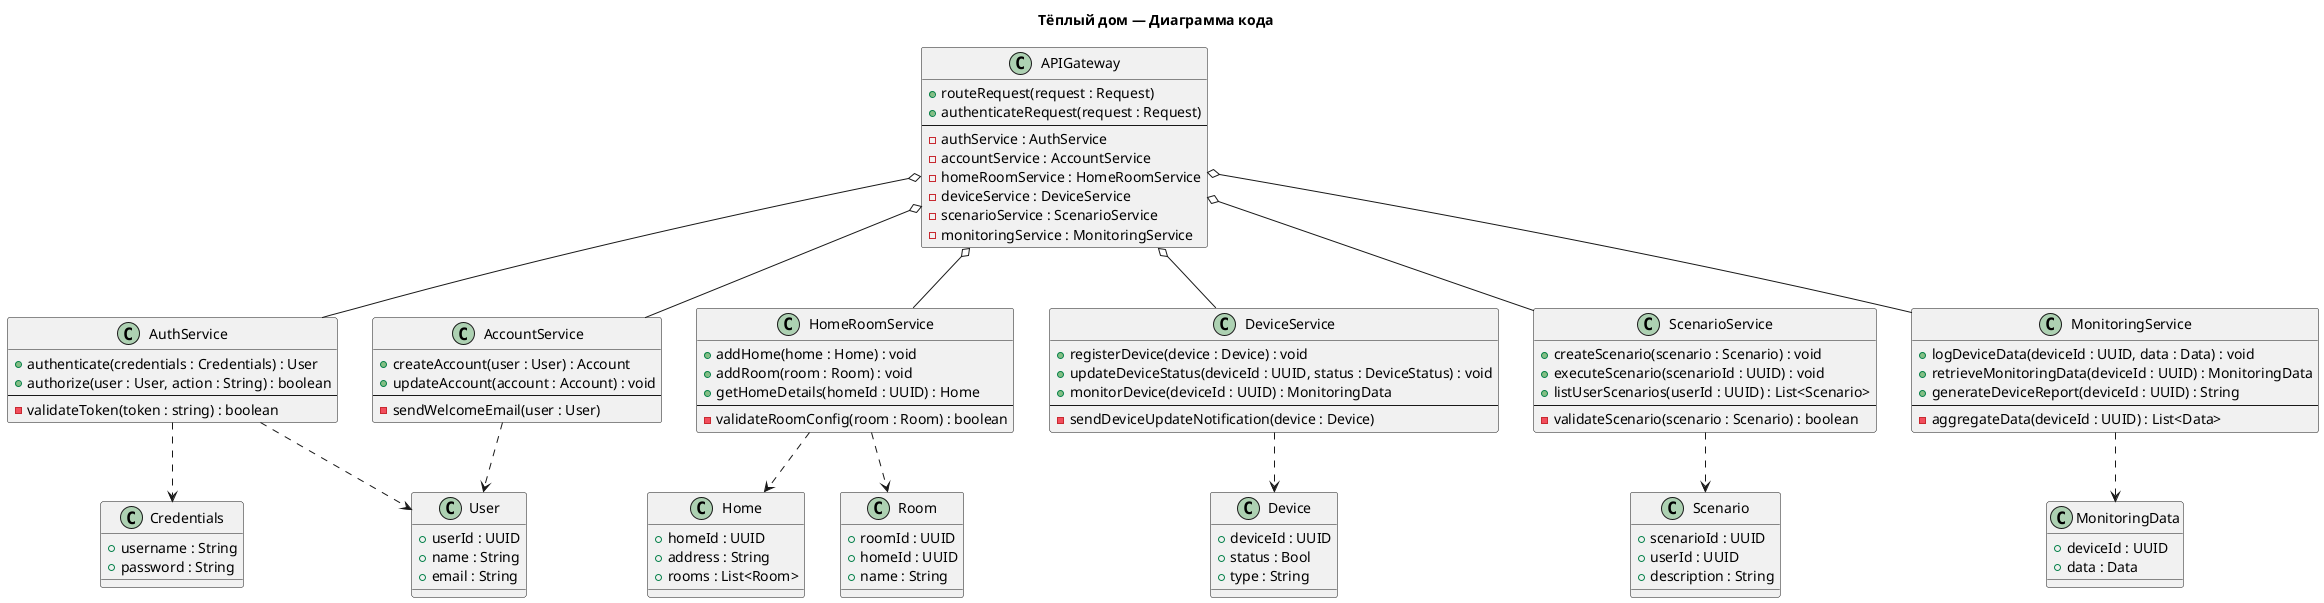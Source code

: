 @startuml
title Тёплый дом — Диаграмма кода

' Компонент API Gateway
class APIGateway {
  +routeRequest(request : Request)
  +authenticateRequest(request : Request)
  --
  -authService : AuthService
  -accountService : AccountService
  -homeRoomService : HomeRoomService
  -deviceService : DeviceService
  -scenarioService : ScenarioService
  -monitoringService : MonitoringService
}

' Компонент аутентификации
class AuthService {
  +authenticate(credentials : Credentials) : User
  +authorize(user : User, action : String) : boolean
  --
  -validateToken(token : string) : boolean
}

' Компонент управления аккаунтами
class AccountService {
  +createAccount(user : User) : Account
  +updateAccount(account : Account) : void
  --
  -sendWelcomeEmail(user : User)
}

' Компонент управления домами и комнатами
class HomeRoomService {
  +addHome(home : Home) : void
  +addRoom(room : Room) : void
  +getHomeDetails(homeId : UUID) : Home
  --
  -validateRoomConfig(room : Room) : boolean
}

' Компонент управления устройствами
class DeviceService {
  +registerDevice(device : Device) : void
  +updateDeviceStatus(deviceId : UUID, status : DeviceStatus) : void
  +monitorDevice(deviceId : UUID) : MonitoringData
  --
  -sendDeviceUpdateNotification(device : Device)
}

' Компонент управления сценариями
class ScenarioService {
  +createScenario(scenario : Scenario) : void
  +executeScenario(scenarioId : UUID) : void
  +listUserScenarios(userId : UUID) : List<Scenario>
  --
  -validateScenario(scenario : Scenario) : boolean
}

' Компонент мониторинга
class MonitoringService {
  +logDeviceData(deviceId : UUID, data : Data) : void
  +retrieveMonitoringData(deviceId : UUID) : MonitoringData
  +generateDeviceReport(deviceId : UUID) : String
  --
  -aggregateData(deviceId : UUID) : List<Data>
}

class Credentials {
  +username : String
  +password : String
}

class User {
  +userId : UUID
  +name : String
  +email : String
}


class Home {
  +homeId : UUID
  +address : String
  +rooms : List<Room>
}

class Room {
  +roomId : UUID
  +homeId : UUID
  +name : String
}

class Device {
  +deviceId : UUID
  +status : Bool
  +type : String
}

class Scenario {
  +scenarioId : UUID
  +userId : UUID
  +description : String
}

class MonitoringData {
  +deviceId : UUID
  +data : Data
}

APIGateway o-- AuthService
APIGateway o-- AccountService
APIGateway o-- HomeRoomService
APIGateway o-- DeviceService
APIGateway o-- ScenarioService
APIGateway o-- MonitoringService

AuthService ..> User
AccountService ..> User
HomeRoomService ..> Home
HomeRoomService ..> Room
DeviceService ..> Device
ScenarioService ..> Scenario

AuthService ..> Credentials
MonitoringService ..> MonitoringData

@enduml